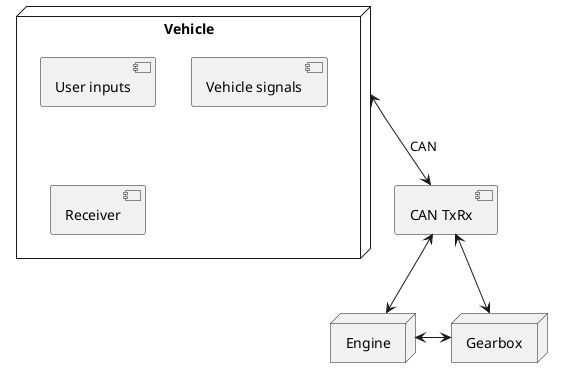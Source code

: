 @startuml ComponentDiagram
node "Vehicle"{
    [User inputs]
    [Vehicle signals]
    [Receiver]
}
node "Engine"{
}
node "Gearbox"{   
}
Vehicle <-->  [CAN TxRx] : CAN
[CAN TxRx] <--> Engine
[CAN TxRx] <--> Gearbox
Engine <-> Gearbox
@enduml